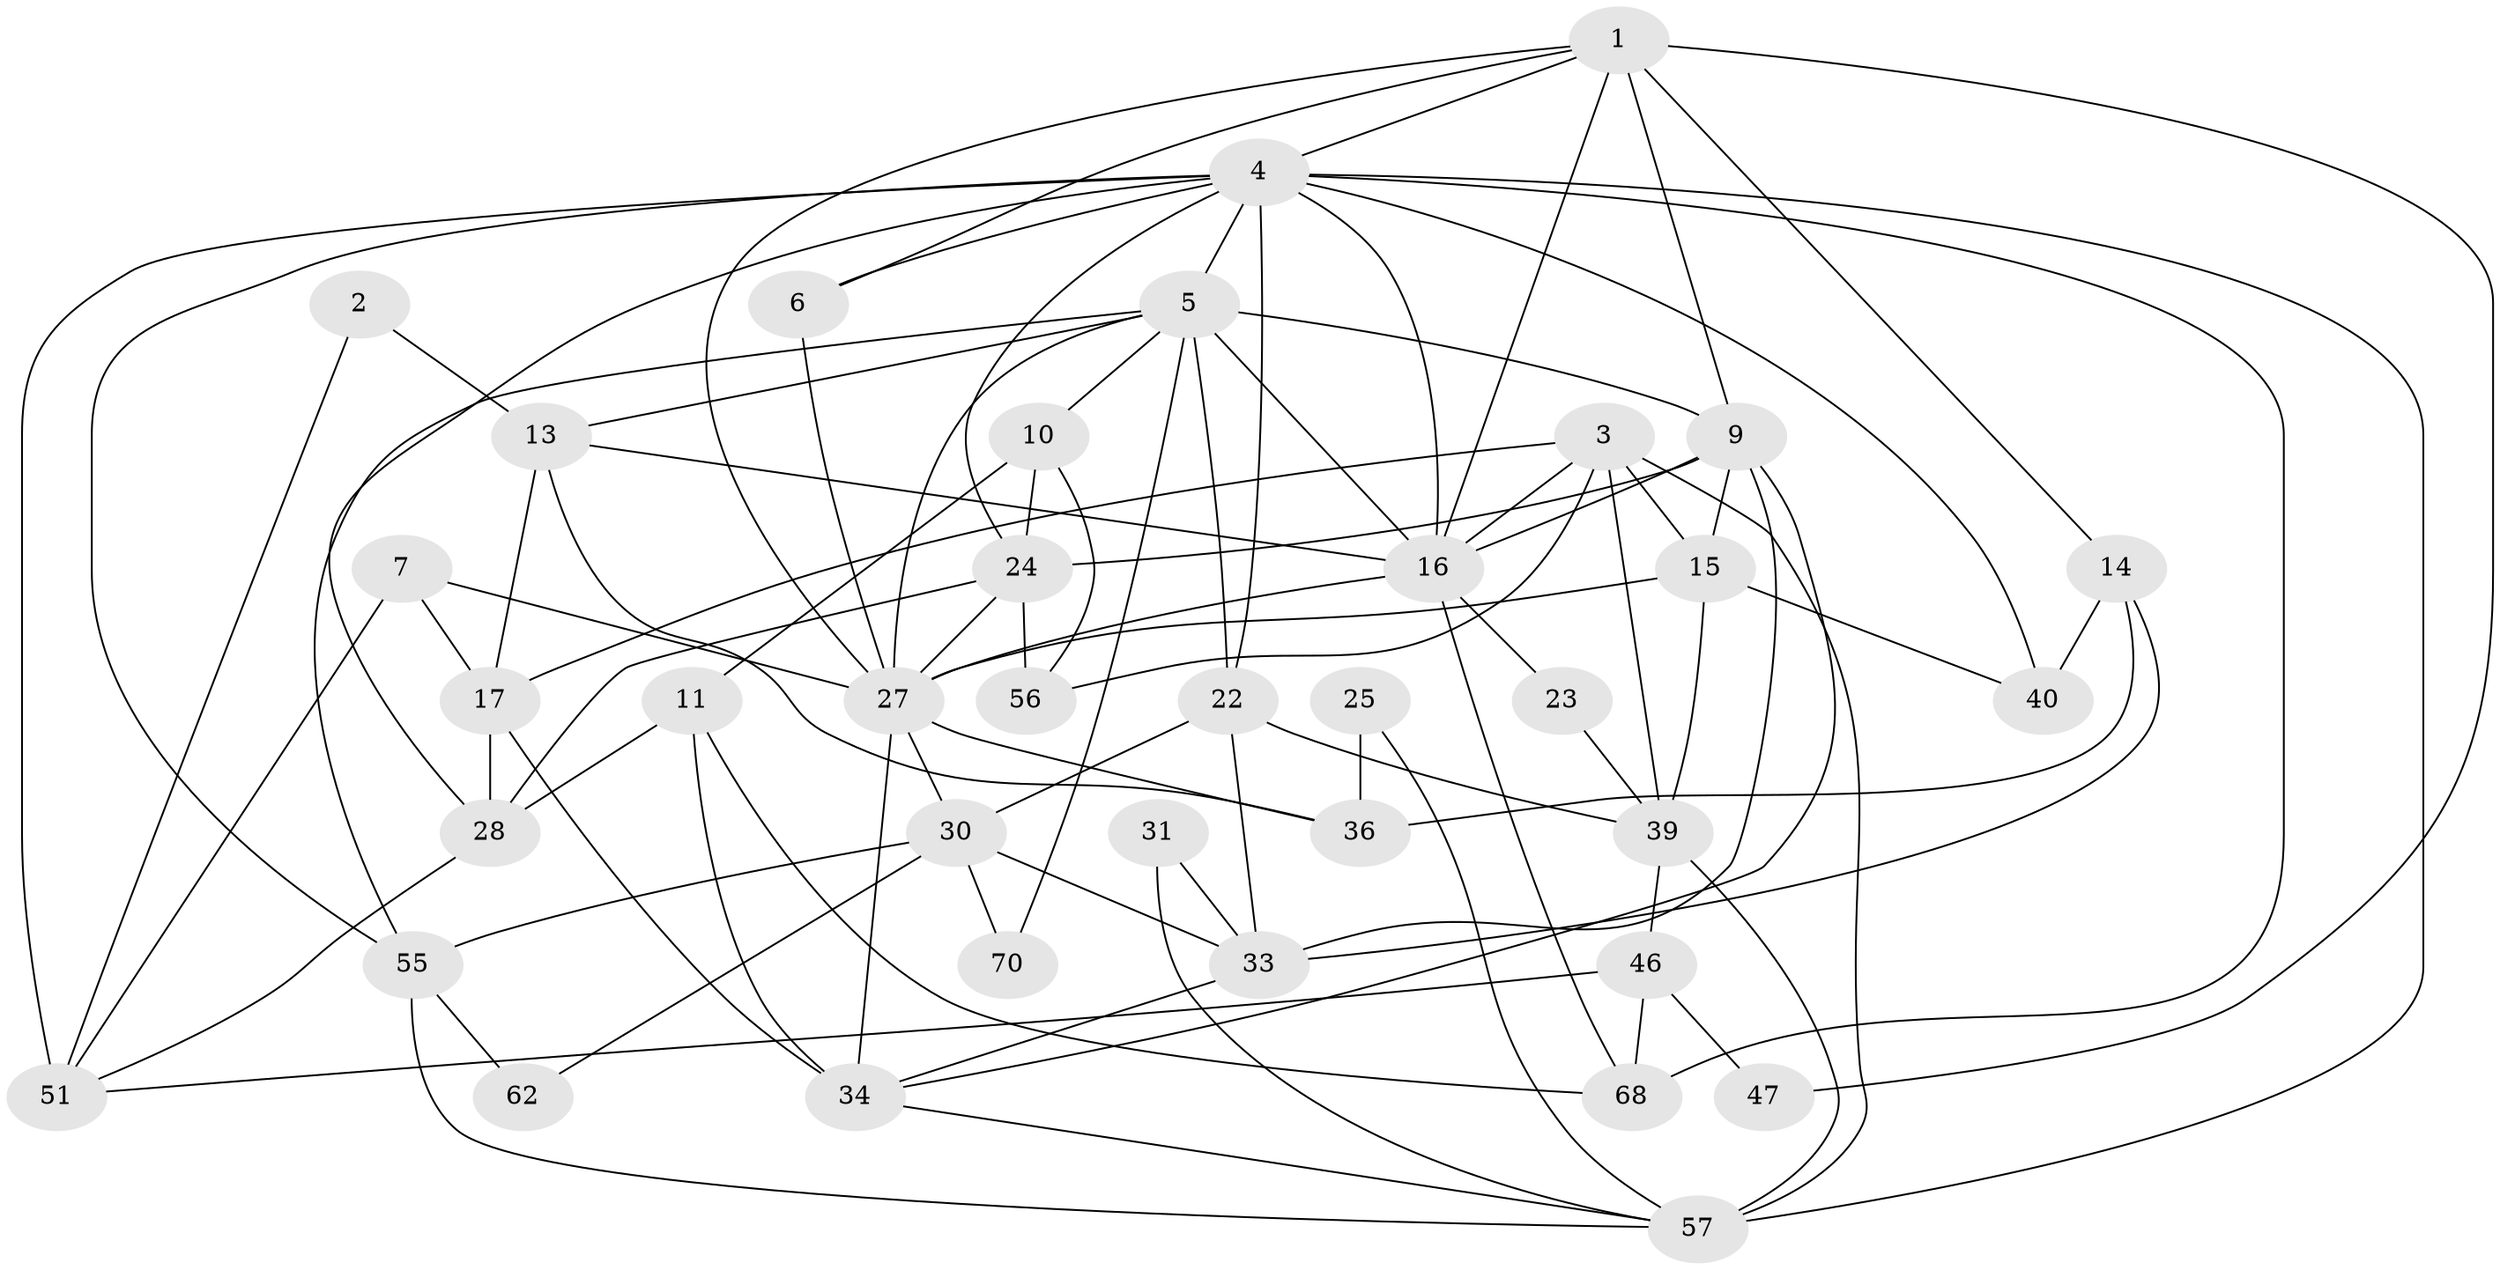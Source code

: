 // original degree distribution, {4: 0.25333333333333335, 2: 0.21333333333333335, 9: 0.02666666666666667, 6: 0.09333333333333334, 3: 0.2, 5: 0.17333333333333334, 8: 0.013333333333333334, 7: 0.02666666666666667}
// Generated by graph-tools (version 1.1) at 2025/15/03/09/25 04:15:09]
// undirected, 37 vertices, 91 edges
graph export_dot {
graph [start="1"]
  node [color=gray90,style=filled];
  1 [super="+18"];
  2;
  3 [super="+75"];
  4 [super="+38+8+74+50+49"];
  5 [super="+21+12+32"];
  6;
  7;
  9 [super="+54+35"];
  10;
  11;
  13 [super="+45+48"];
  14 [super="+29"];
  15 [super="+43"];
  16 [super="+20+63"];
  17 [super="+59"];
  22 [super="+60"];
  23;
  24;
  25;
  27 [super="+53+69"];
  28 [super="+73"];
  30 [super="+61"];
  31;
  33 [super="+72"];
  34 [super="+65"];
  36;
  39;
  40;
  46;
  47;
  51 [super="+52"];
  55;
  56;
  57 [super="+67"];
  62;
  68 [super="+71"];
  70;
  1 -- 9 [weight=2];
  1 -- 14 [weight=2];
  1 -- 4 [weight=2];
  1 -- 6;
  1 -- 47;
  1 -- 27;
  1 -- 16;
  2 -- 13;
  2 -- 51;
  3 -- 57;
  3 -- 17;
  3 -- 56;
  3 -- 39;
  3 -- 15;
  3 -- 16;
  4 -- 24;
  4 -- 22;
  4 -- 51 [weight=4];
  4 -- 16 [weight=3];
  4 -- 5 [weight=2];
  4 -- 6;
  4 -- 68 [weight=2];
  4 -- 40;
  4 -- 55 [weight=2];
  4 -- 57 [weight=2];
  4 -- 28;
  5 -- 13;
  5 -- 9 [weight=2];
  5 -- 70;
  5 -- 16;
  5 -- 10;
  5 -- 27 [weight=2];
  5 -- 22;
  5 -- 55;
  6 -- 27;
  7 -- 17;
  7 -- 51;
  7 -- 27;
  9 -- 33;
  9 -- 24;
  9 -- 34;
  9 -- 15;
  9 -- 16;
  10 -- 11;
  10 -- 24;
  10 -- 56;
  11 -- 34;
  11 -- 28;
  11 -- 68;
  13 -- 17;
  13 -- 16 [weight=2];
  13 -- 36;
  14 -- 33;
  14 -- 36;
  14 -- 40;
  15 -- 39 [weight=2];
  15 -- 40;
  15 -- 27;
  16 -- 23;
  16 -- 27;
  16 -- 68;
  17 -- 34 [weight=2];
  17 -- 28;
  22 -- 39;
  22 -- 33;
  22 -- 30;
  23 -- 39;
  24 -- 56;
  24 -- 28;
  24 -- 27;
  25 -- 36;
  25 -- 57;
  27 -- 36;
  27 -- 34;
  27 -- 30;
  28 -- 51;
  30 -- 55;
  30 -- 70;
  30 -- 33;
  30 -- 62;
  31 -- 57;
  31 -- 33;
  33 -- 34;
  34 -- 57;
  39 -- 46;
  39 -- 57;
  46 -- 47;
  46 -- 68;
  46 -- 51;
  55 -- 62;
  55 -- 57;
}

